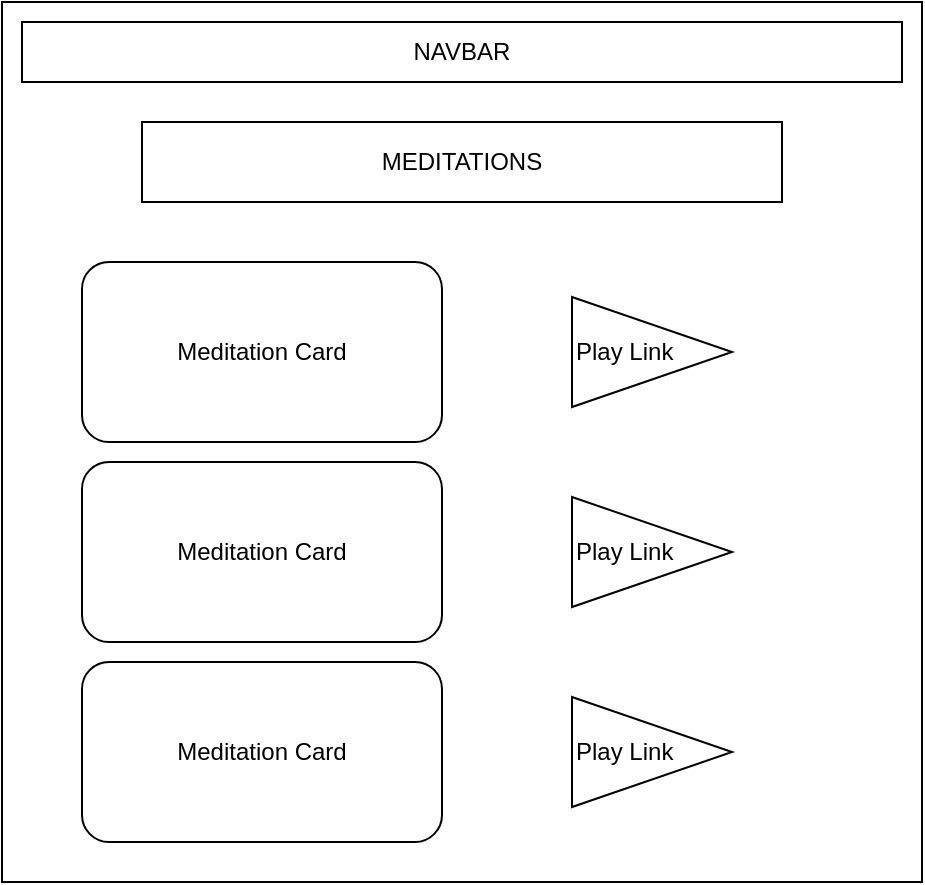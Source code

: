 <mxfile>
    <diagram id="pVEeHwyCqmmrt9ToCioB" name="Page-1">
        <mxGraphModel dx="554" dy="520" grid="1" gridSize="10" guides="1" tooltips="1" connect="1" arrows="1" fold="1" page="1" pageScale="1" pageWidth="850" pageHeight="1100" math="0" shadow="0">
            <root>
                <mxCell id="0"/>
                <mxCell id="1" parent="0"/>
                <mxCell id="2" value="" style="rounded=0;whiteSpace=wrap;html=1;" vertex="1" parent="1">
                    <mxGeometry x="60" y="50" width="460" height="440" as="geometry"/>
                </mxCell>
                <mxCell id="4" value="NAVBAR" style="rounded=0;whiteSpace=wrap;html=1;" vertex="1" parent="1">
                    <mxGeometry x="70" y="60" width="440" height="30" as="geometry"/>
                </mxCell>
                <mxCell id="7" value="MEDITATIONS" style="rounded=0;whiteSpace=wrap;html=1;" vertex="1" parent="1">
                    <mxGeometry x="130" y="110" width="320" height="40" as="geometry"/>
                </mxCell>
                <mxCell id="8" value="Meditation Card" style="rounded=1;whiteSpace=wrap;html=1;" vertex="1" parent="1">
                    <mxGeometry x="100" y="180" width="180" height="90" as="geometry"/>
                </mxCell>
                <mxCell id="9" value="Meditation Card" style="rounded=1;whiteSpace=wrap;html=1;" vertex="1" parent="1">
                    <mxGeometry x="100" y="280" width="180" height="90" as="geometry"/>
                </mxCell>
                <mxCell id="11" value="Meditation Card" style="rounded=1;whiteSpace=wrap;html=1;" vertex="1" parent="1">
                    <mxGeometry x="100" y="380" width="180" height="90" as="geometry"/>
                </mxCell>
                <mxCell id="13" value="Play Link" style="triangle;whiteSpace=wrap;html=1;align=left;" vertex="1" parent="1">
                    <mxGeometry x="345" y="197.5" width="80" height="55" as="geometry"/>
                </mxCell>
                <mxCell id="14" value="Play Link" style="triangle;whiteSpace=wrap;html=1;align=left;" vertex="1" parent="1">
                    <mxGeometry x="345" y="297.5" width="80" height="55" as="geometry"/>
                </mxCell>
                <mxCell id="15" value="Play Link" style="triangle;whiteSpace=wrap;html=1;align=left;" vertex="1" parent="1">
                    <mxGeometry x="345" y="397.5" width="80" height="55" as="geometry"/>
                </mxCell>
            </root>
        </mxGraphModel>
    </diagram>
</mxfile>